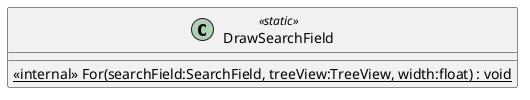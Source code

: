 @startuml
class DrawSearchField <<static>> {
    <<internal>> {static} For(searchField:SearchField, treeView:TreeView, width:float) : void
}
@enduml
